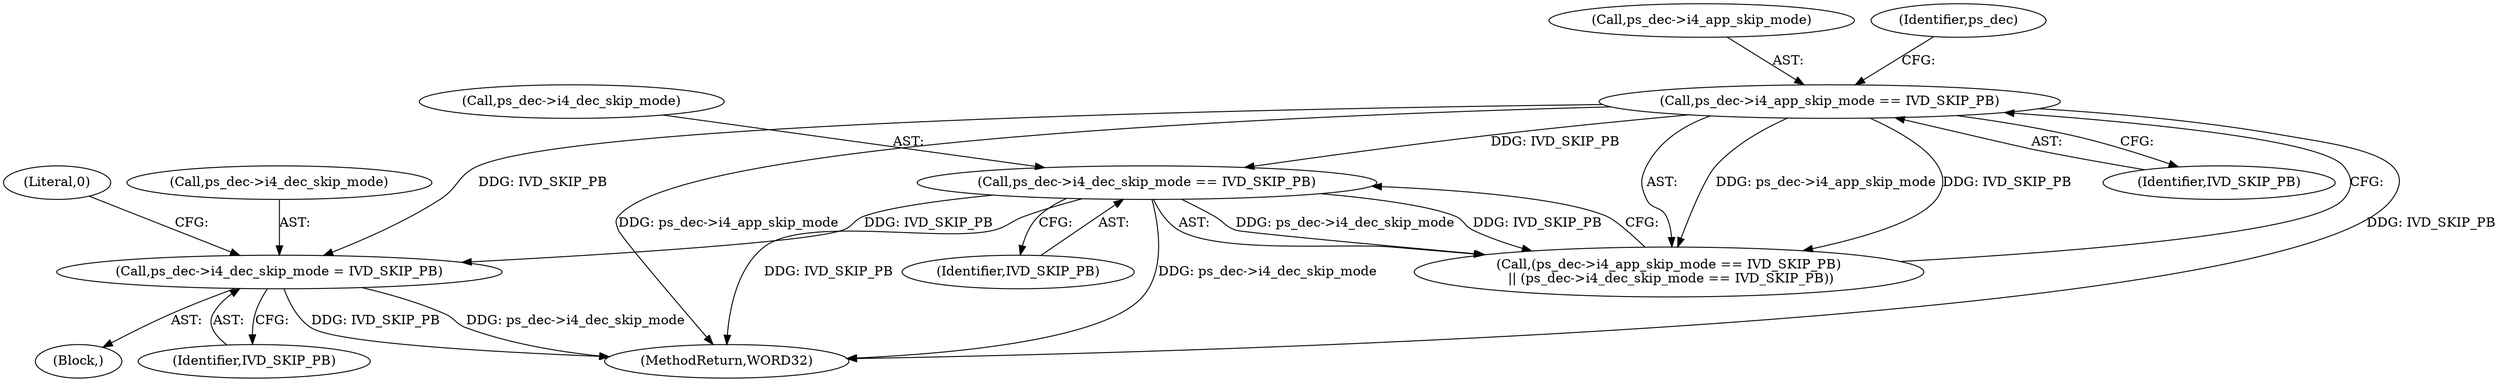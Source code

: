 digraph "0_Android_8b5fd8f24eba5dd19ab2f80ea11a9125aa882ae2@pointer" {
"1000391" [label="(Call,ps_dec->i4_dec_skip_mode = IVD_SKIP_PB)"];
"1000312" [label="(Call,ps_dec->i4_app_skip_mode == IVD_SKIP_PB)"];
"1000317" [label="(Call,ps_dec->i4_dec_skip_mode == IVD_SKIP_PB)"];
"1000312" [label="(Call,ps_dec->i4_app_skip_mode == IVD_SKIP_PB)"];
"1002544" [label="(MethodReturn,WORD32)"];
"1000313" [label="(Call,ps_dec->i4_app_skip_mode)"];
"1000318" [label="(Call,ps_dec->i4_dec_skip_mode)"];
"1000316" [label="(Identifier,IVD_SKIP_PB)"];
"1000391" [label="(Call,ps_dec->i4_dec_skip_mode = IVD_SKIP_PB)"];
"1000385" [label="(Block,)"];
"1000321" [label="(Identifier,IVD_SKIP_PB)"];
"1000311" [label="(Call,(ps_dec->i4_app_skip_mode == IVD_SKIP_PB)\n || (ps_dec->i4_dec_skip_mode == IVD_SKIP_PB))"];
"1000392" [label="(Call,ps_dec->i4_dec_skip_mode)"];
"1000397" [label="(Literal,0)"];
"1000319" [label="(Identifier,ps_dec)"];
"1000317" [label="(Call,ps_dec->i4_dec_skip_mode == IVD_SKIP_PB)"];
"1000395" [label="(Identifier,IVD_SKIP_PB)"];
"1000391" -> "1000385"  [label="AST: "];
"1000391" -> "1000395"  [label="CFG: "];
"1000392" -> "1000391"  [label="AST: "];
"1000395" -> "1000391"  [label="AST: "];
"1000397" -> "1000391"  [label="CFG: "];
"1000391" -> "1002544"  [label="DDG: ps_dec->i4_dec_skip_mode"];
"1000391" -> "1002544"  [label="DDG: IVD_SKIP_PB"];
"1000312" -> "1000391"  [label="DDG: IVD_SKIP_PB"];
"1000317" -> "1000391"  [label="DDG: IVD_SKIP_PB"];
"1000312" -> "1000311"  [label="AST: "];
"1000312" -> "1000316"  [label="CFG: "];
"1000313" -> "1000312"  [label="AST: "];
"1000316" -> "1000312"  [label="AST: "];
"1000319" -> "1000312"  [label="CFG: "];
"1000311" -> "1000312"  [label="CFG: "];
"1000312" -> "1002544"  [label="DDG: IVD_SKIP_PB"];
"1000312" -> "1002544"  [label="DDG: ps_dec->i4_app_skip_mode"];
"1000312" -> "1000311"  [label="DDG: ps_dec->i4_app_skip_mode"];
"1000312" -> "1000311"  [label="DDG: IVD_SKIP_PB"];
"1000312" -> "1000317"  [label="DDG: IVD_SKIP_PB"];
"1000317" -> "1000311"  [label="AST: "];
"1000317" -> "1000321"  [label="CFG: "];
"1000318" -> "1000317"  [label="AST: "];
"1000321" -> "1000317"  [label="AST: "];
"1000311" -> "1000317"  [label="CFG: "];
"1000317" -> "1002544"  [label="DDG: ps_dec->i4_dec_skip_mode"];
"1000317" -> "1002544"  [label="DDG: IVD_SKIP_PB"];
"1000317" -> "1000311"  [label="DDG: ps_dec->i4_dec_skip_mode"];
"1000317" -> "1000311"  [label="DDG: IVD_SKIP_PB"];
}
